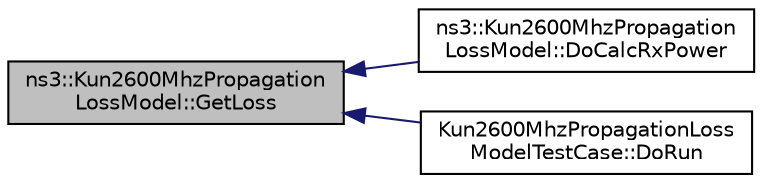 digraph "ns3::Kun2600MhzPropagationLossModel::GetLoss"
{
  edge [fontname="Helvetica",fontsize="10",labelfontname="Helvetica",labelfontsize="10"];
  node [fontname="Helvetica",fontsize="10",shape=record];
  rankdir="LR";
  Node1 [label="ns3::Kun2600MhzPropagation\lLossModel::GetLoss",height=0.2,width=0.4,color="black", fillcolor="grey75", style="filled", fontcolor="black"];
  Node1 -> Node2 [dir="back",color="midnightblue",fontsize="10",style="solid"];
  Node2 [label="ns3::Kun2600MhzPropagation\lLossModel::DoCalcRxPower",height=0.2,width=0.4,color="black", fillcolor="white", style="filled",URL="$db/d8c/classns3_1_1Kun2600MhzPropagationLossModel.html#a705cd3abfe2e8d5841cfb629e210d8c2"];
  Node1 -> Node3 [dir="back",color="midnightblue",fontsize="10",style="solid"];
  Node3 [label="Kun2600MhzPropagationLoss\lModelTestCase::DoRun",height=0.2,width=0.4,color="black", fillcolor="white", style="filled",URL="$dc/d83/classKun2600MhzPropagationLossModelTestCase.html#aa5278eaa92b5abce1cd91bfea29ec794",tooltip="Implementation to actually run this TestCase. "];
}
